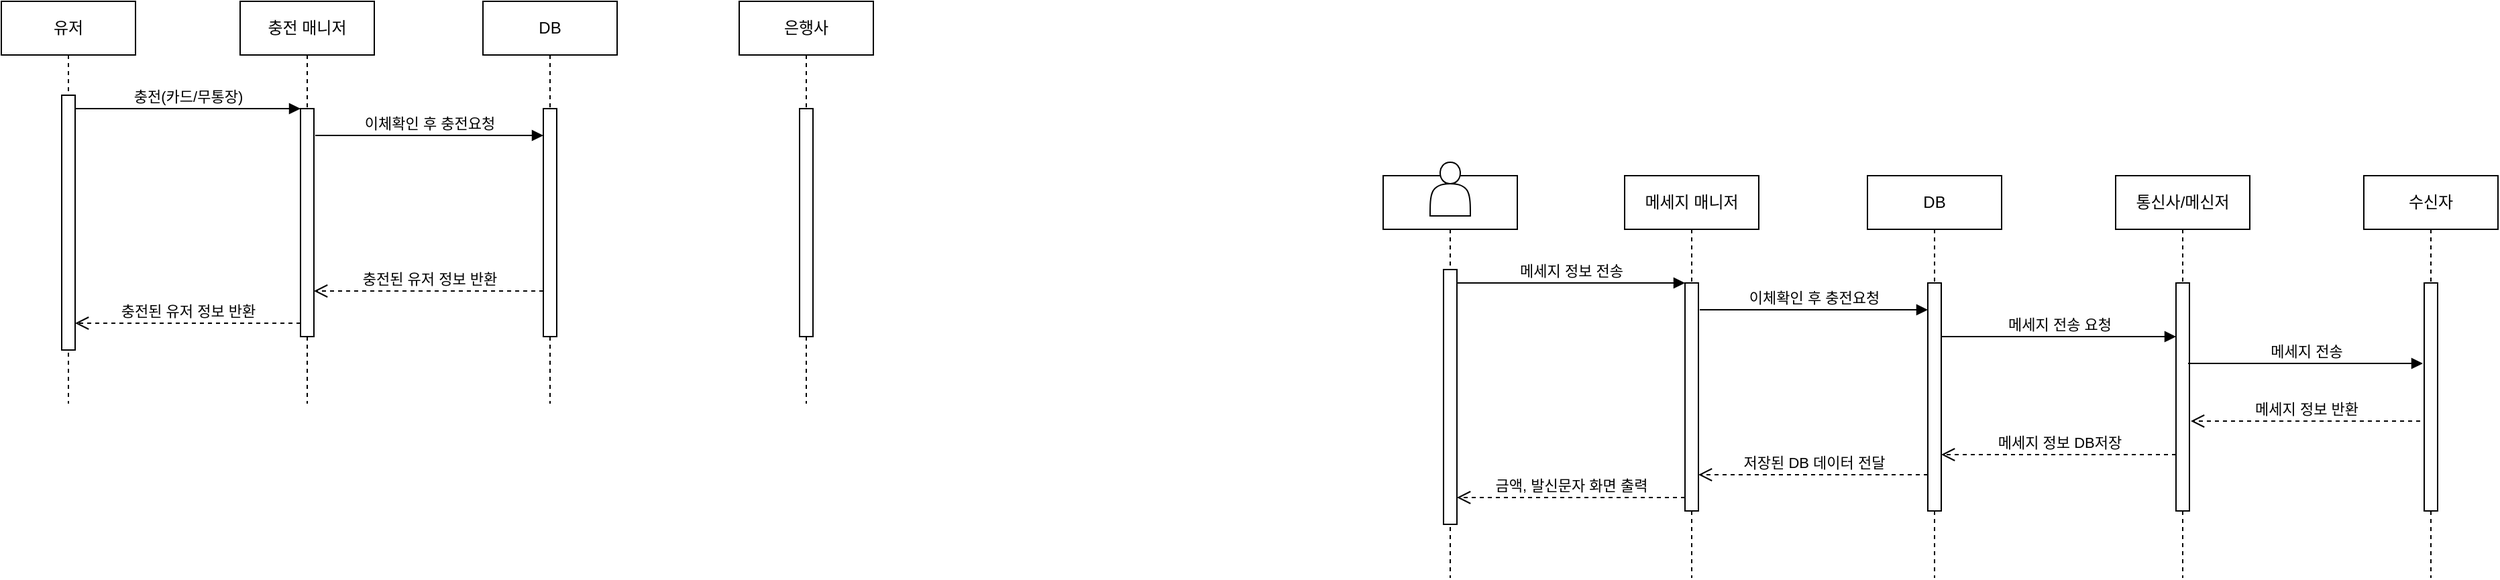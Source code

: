 <mxfile version="24.7.10">
  <diagram name="Page-1" id="2YBvvXClWsGukQMizWep">
    <mxGraphModel dx="1195" dy="630" grid="1" gridSize="10" guides="1" tooltips="1" connect="1" arrows="1" fold="1" page="1" pageScale="1" pageWidth="850" pageHeight="1100" math="0" shadow="0">
      <root>
        <mxCell id="0" />
        <mxCell id="1" parent="0" />
        <mxCell id="aM9ryv3xv72pqoxQDRHE-1" value="유저" style="shape=umlLifeline;perimeter=lifelinePerimeter;whiteSpace=wrap;html=1;container=0;dropTarget=0;collapsible=0;recursiveResize=0;outlineConnect=0;portConstraint=eastwest;newEdgeStyle={&quot;edgeStyle&quot;:&quot;elbowEdgeStyle&quot;,&quot;elbow&quot;:&quot;vertical&quot;,&quot;curved&quot;:0,&quot;rounded&quot;:0};" parent="1" vertex="1">
          <mxGeometry x="40" y="40" width="100" height="300" as="geometry" />
        </mxCell>
        <mxCell id="aM9ryv3xv72pqoxQDRHE-2" value="" style="html=1;points=[];perimeter=orthogonalPerimeter;outlineConnect=0;targetShapes=umlLifeline;portConstraint=eastwest;newEdgeStyle={&quot;edgeStyle&quot;:&quot;elbowEdgeStyle&quot;,&quot;elbow&quot;:&quot;vertical&quot;,&quot;curved&quot;:0,&quot;rounded&quot;:0};" parent="aM9ryv3xv72pqoxQDRHE-1" vertex="1">
          <mxGeometry x="45" y="70" width="10" height="190" as="geometry" />
        </mxCell>
        <mxCell id="aM9ryv3xv72pqoxQDRHE-5" value="충전 매니저" style="shape=umlLifeline;perimeter=lifelinePerimeter;whiteSpace=wrap;html=1;container=0;dropTarget=0;collapsible=0;recursiveResize=0;outlineConnect=0;portConstraint=eastwest;newEdgeStyle={&quot;edgeStyle&quot;:&quot;elbowEdgeStyle&quot;,&quot;elbow&quot;:&quot;vertical&quot;,&quot;curved&quot;:0,&quot;rounded&quot;:0};" parent="1" vertex="1">
          <mxGeometry x="218" y="40" width="100" height="300" as="geometry" />
        </mxCell>
        <mxCell id="aM9ryv3xv72pqoxQDRHE-6" value="" style="html=1;points=[];perimeter=orthogonalPerimeter;outlineConnect=0;targetShapes=umlLifeline;portConstraint=eastwest;newEdgeStyle={&quot;edgeStyle&quot;:&quot;elbowEdgeStyle&quot;,&quot;elbow&quot;:&quot;vertical&quot;,&quot;curved&quot;:0,&quot;rounded&quot;:0};" parent="aM9ryv3xv72pqoxQDRHE-5" vertex="1">
          <mxGeometry x="45" y="80" width="10" height="170" as="geometry" />
        </mxCell>
        <mxCell id="aM9ryv3xv72pqoxQDRHE-7" value="충전(카드/무통장)" style="html=1;verticalAlign=bottom;endArrow=block;edgeStyle=elbowEdgeStyle;elbow=vertical;curved=0;rounded=0;" parent="1" source="aM9ryv3xv72pqoxQDRHE-2" target="aM9ryv3xv72pqoxQDRHE-6" edge="1">
          <mxGeometry relative="1" as="geometry">
            <mxPoint x="195" y="130" as="sourcePoint" />
            <Array as="points">
              <mxPoint x="180" y="120" />
            </Array>
          </mxGeometry>
        </mxCell>
        <mxCell id="aM9ryv3xv72pqoxQDRHE-8" value="충전된 유저 정보 반환" style="html=1;verticalAlign=bottom;endArrow=open;dashed=1;endSize=8;edgeStyle=elbowEdgeStyle;elbow=vertical;curved=0;rounded=0;" parent="1" source="aM9ryv3xv72pqoxQDRHE-6" target="aM9ryv3xv72pqoxQDRHE-2" edge="1">
          <mxGeometry x="0.003" relative="1" as="geometry">
            <mxPoint x="195" y="205" as="targetPoint" />
            <Array as="points">
              <mxPoint x="190" y="280" />
            </Array>
            <mxPoint as="offset" />
          </mxGeometry>
        </mxCell>
        <mxCell id="Tjv81iqr0PNmTDWxDURf-2" value="DB" style="shape=umlLifeline;perimeter=lifelinePerimeter;whiteSpace=wrap;html=1;container=0;dropTarget=0;collapsible=0;recursiveResize=0;outlineConnect=0;portConstraint=eastwest;newEdgeStyle={&quot;edgeStyle&quot;:&quot;elbowEdgeStyle&quot;,&quot;elbow&quot;:&quot;vertical&quot;,&quot;curved&quot;:0,&quot;rounded&quot;:0};" vertex="1" parent="1">
          <mxGeometry x="399" y="40" width="100" height="300" as="geometry" />
        </mxCell>
        <mxCell id="Tjv81iqr0PNmTDWxDURf-3" value="" style="html=1;points=[];perimeter=orthogonalPerimeter;outlineConnect=0;targetShapes=umlLifeline;portConstraint=eastwest;newEdgeStyle={&quot;edgeStyle&quot;:&quot;elbowEdgeStyle&quot;,&quot;elbow&quot;:&quot;vertical&quot;,&quot;curved&quot;:0,&quot;rounded&quot;:0};" vertex="1" parent="Tjv81iqr0PNmTDWxDURf-2">
          <mxGeometry x="45" y="80" width="10" height="170" as="geometry" />
        </mxCell>
        <mxCell id="Tjv81iqr0PNmTDWxDURf-4" value="이체확인 후 충전요청" style="html=1;verticalAlign=bottom;endArrow=block;edgeStyle=elbowEdgeStyle;elbow=vertical;curved=0;rounded=0;" edge="1" parent="1">
          <mxGeometry relative="1" as="geometry">
            <mxPoint x="274" y="140" as="sourcePoint" />
            <Array as="points">
              <mxPoint x="359" y="140" />
            </Array>
            <mxPoint x="444" y="140" as="targetPoint" />
          </mxGeometry>
        </mxCell>
        <mxCell id="Tjv81iqr0PNmTDWxDURf-8" value="충전된 유저 정보 반환" style="html=1;verticalAlign=bottom;endArrow=open;dashed=1;endSize=8;edgeStyle=elbowEdgeStyle;elbow=vertical;curved=0;rounded=0;" edge="1" parent="1">
          <mxGeometry relative="1" as="geometry">
            <mxPoint x="273" y="256" as="targetPoint" />
            <Array as="points">
              <mxPoint x="373" y="256" />
            </Array>
            <mxPoint x="444" y="256" as="sourcePoint" />
          </mxGeometry>
        </mxCell>
        <mxCell id="Tjv81iqr0PNmTDWxDURf-9" value="유저" style="shape=umlLifeline;perimeter=lifelinePerimeter;whiteSpace=wrap;html=1;container=0;dropTarget=0;collapsible=0;recursiveResize=0;outlineConnect=0;portConstraint=eastwest;newEdgeStyle={&quot;edgeStyle&quot;:&quot;elbowEdgeStyle&quot;,&quot;elbow&quot;:&quot;vertical&quot;,&quot;curved&quot;:0,&quot;rounded&quot;:0};" vertex="1" parent="1">
          <mxGeometry x="1070" y="170" width="100" height="300" as="geometry" />
        </mxCell>
        <mxCell id="Tjv81iqr0PNmTDWxDURf-10" value="" style="html=1;points=[];perimeter=orthogonalPerimeter;outlineConnect=0;targetShapes=umlLifeline;portConstraint=eastwest;newEdgeStyle={&quot;edgeStyle&quot;:&quot;elbowEdgeStyle&quot;,&quot;elbow&quot;:&quot;vertical&quot;,&quot;curved&quot;:0,&quot;rounded&quot;:0};" vertex="1" parent="Tjv81iqr0PNmTDWxDURf-9">
          <mxGeometry x="45" y="70" width="10" height="190" as="geometry" />
        </mxCell>
        <mxCell id="Tjv81iqr0PNmTDWxDURf-11" value="메세지 매니저" style="shape=umlLifeline;perimeter=lifelinePerimeter;whiteSpace=wrap;html=1;container=0;dropTarget=0;collapsible=0;recursiveResize=0;outlineConnect=0;portConstraint=eastwest;newEdgeStyle={&quot;edgeStyle&quot;:&quot;elbowEdgeStyle&quot;,&quot;elbow&quot;:&quot;vertical&quot;,&quot;curved&quot;:0,&quot;rounded&quot;:0};" vertex="1" parent="1">
          <mxGeometry x="1250" y="170" width="100" height="300" as="geometry" />
        </mxCell>
        <mxCell id="Tjv81iqr0PNmTDWxDURf-12" value="" style="html=1;points=[];perimeter=orthogonalPerimeter;outlineConnect=0;targetShapes=umlLifeline;portConstraint=eastwest;newEdgeStyle={&quot;edgeStyle&quot;:&quot;elbowEdgeStyle&quot;,&quot;elbow&quot;:&quot;vertical&quot;,&quot;curved&quot;:0,&quot;rounded&quot;:0};" vertex="1" parent="Tjv81iqr0PNmTDWxDURf-11">
          <mxGeometry x="45" y="80" width="10" height="170" as="geometry" />
        </mxCell>
        <mxCell id="Tjv81iqr0PNmTDWxDURf-13" value="메세지 정보 전송" style="html=1;verticalAlign=bottom;endArrow=block;edgeStyle=elbowEdgeStyle;elbow=vertical;curved=0;rounded=0;" edge="1" parent="1" source="Tjv81iqr0PNmTDWxDURf-10" target="Tjv81iqr0PNmTDWxDURf-12">
          <mxGeometry relative="1" as="geometry">
            <mxPoint x="1225" y="260" as="sourcePoint" />
            <Array as="points">
              <mxPoint x="1210" y="250" />
            </Array>
          </mxGeometry>
        </mxCell>
        <mxCell id="Tjv81iqr0PNmTDWxDURf-14" value="금액, 발신문자 화면 출력" style="html=1;verticalAlign=bottom;endArrow=open;dashed=1;endSize=8;edgeStyle=elbowEdgeStyle;elbow=vertical;curved=0;rounded=0;" edge="1" parent="1" source="Tjv81iqr0PNmTDWxDURf-12" target="Tjv81iqr0PNmTDWxDURf-10">
          <mxGeometry x="0.003" relative="1" as="geometry">
            <mxPoint x="1225" y="335" as="targetPoint" />
            <Array as="points">
              <mxPoint x="1220" y="410" />
            </Array>
            <mxPoint as="offset" />
          </mxGeometry>
        </mxCell>
        <mxCell id="Tjv81iqr0PNmTDWxDURf-15" value="DB" style="shape=umlLifeline;perimeter=lifelinePerimeter;whiteSpace=wrap;html=1;container=0;dropTarget=0;collapsible=0;recursiveResize=0;outlineConnect=0;portConstraint=eastwest;newEdgeStyle={&quot;edgeStyle&quot;:&quot;elbowEdgeStyle&quot;,&quot;elbow&quot;:&quot;vertical&quot;,&quot;curved&quot;:0,&quot;rounded&quot;:0};" vertex="1" parent="1">
          <mxGeometry x="1431" y="170" width="100" height="300" as="geometry" />
        </mxCell>
        <mxCell id="Tjv81iqr0PNmTDWxDURf-16" value="" style="html=1;points=[];perimeter=orthogonalPerimeter;outlineConnect=0;targetShapes=umlLifeline;portConstraint=eastwest;newEdgeStyle={&quot;edgeStyle&quot;:&quot;elbowEdgeStyle&quot;,&quot;elbow&quot;:&quot;vertical&quot;,&quot;curved&quot;:0,&quot;rounded&quot;:0};" vertex="1" parent="Tjv81iqr0PNmTDWxDURf-15">
          <mxGeometry x="45" y="80" width="10" height="170" as="geometry" />
        </mxCell>
        <mxCell id="Tjv81iqr0PNmTDWxDURf-17" value="이체확인 후 충전요청" style="html=1;verticalAlign=bottom;endArrow=block;edgeStyle=elbowEdgeStyle;elbow=vertical;curved=0;rounded=0;" edge="1" parent="1">
          <mxGeometry relative="1" as="geometry">
            <mxPoint x="1306" y="270" as="sourcePoint" />
            <Array as="points">
              <mxPoint x="1391" y="270" />
            </Array>
            <mxPoint x="1476" y="270" as="targetPoint" />
          </mxGeometry>
        </mxCell>
        <mxCell id="Tjv81iqr0PNmTDWxDURf-18" value="저장된 DB 데이터 전달" style="html=1;verticalAlign=bottom;endArrow=open;dashed=1;endSize=8;edgeStyle=elbowEdgeStyle;elbow=vertical;curved=0;rounded=0;" edge="1" parent="1">
          <mxGeometry relative="1" as="geometry">
            <mxPoint x="1305" y="393" as="targetPoint" />
            <Array as="points">
              <mxPoint x="1405" y="393" />
            </Array>
            <mxPoint x="1476" y="393" as="sourcePoint" />
          </mxGeometry>
        </mxCell>
        <mxCell id="Tjv81iqr0PNmTDWxDURf-19" value="통신사/메신저" style="shape=umlLifeline;perimeter=lifelinePerimeter;whiteSpace=wrap;html=1;container=0;dropTarget=0;collapsible=0;recursiveResize=0;outlineConnect=0;portConstraint=eastwest;newEdgeStyle={&quot;edgeStyle&quot;:&quot;elbowEdgeStyle&quot;,&quot;elbow&quot;:&quot;vertical&quot;,&quot;curved&quot;:0,&quot;rounded&quot;:0};" vertex="1" parent="1">
          <mxGeometry x="1616" y="170" width="100" height="300" as="geometry" />
        </mxCell>
        <mxCell id="Tjv81iqr0PNmTDWxDURf-20" value="" style="html=1;points=[];perimeter=orthogonalPerimeter;outlineConnect=0;targetShapes=umlLifeline;portConstraint=eastwest;newEdgeStyle={&quot;edgeStyle&quot;:&quot;elbowEdgeStyle&quot;,&quot;elbow&quot;:&quot;vertical&quot;,&quot;curved&quot;:0,&quot;rounded&quot;:0};" vertex="1" parent="Tjv81iqr0PNmTDWxDURf-19">
          <mxGeometry x="45" y="80" width="10" height="170" as="geometry" />
        </mxCell>
        <mxCell id="Tjv81iqr0PNmTDWxDURf-21" value="" style="shape=actor;whiteSpace=wrap;html=1;" vertex="1" parent="1">
          <mxGeometry x="1105" y="160" width="30" height="40" as="geometry" />
        </mxCell>
        <mxCell id="Tjv81iqr0PNmTDWxDURf-22" value="메세지 전송 요청" style="html=1;verticalAlign=bottom;endArrow=block;edgeStyle=elbowEdgeStyle;elbow=vertical;curved=0;rounded=0;" edge="1" parent="1">
          <mxGeometry relative="1" as="geometry">
            <mxPoint x="1486" y="290" as="sourcePoint" />
            <Array as="points">
              <mxPoint x="1575" y="290" />
            </Array>
            <mxPoint x="1661" y="290" as="targetPoint" />
          </mxGeometry>
        </mxCell>
        <mxCell id="Tjv81iqr0PNmTDWxDURf-23" value="수신자" style="shape=umlLifeline;perimeter=lifelinePerimeter;whiteSpace=wrap;html=1;container=0;dropTarget=0;collapsible=0;recursiveResize=0;outlineConnect=0;portConstraint=eastwest;newEdgeStyle={&quot;edgeStyle&quot;:&quot;elbowEdgeStyle&quot;,&quot;elbow&quot;:&quot;vertical&quot;,&quot;curved&quot;:0,&quot;rounded&quot;:0};" vertex="1" parent="1">
          <mxGeometry x="1801" y="170" width="100" height="300" as="geometry" />
        </mxCell>
        <mxCell id="Tjv81iqr0PNmTDWxDURf-24" value="" style="html=1;points=[];perimeter=orthogonalPerimeter;outlineConnect=0;targetShapes=umlLifeline;portConstraint=eastwest;newEdgeStyle={&quot;edgeStyle&quot;:&quot;elbowEdgeStyle&quot;,&quot;elbow&quot;:&quot;vertical&quot;,&quot;curved&quot;:0,&quot;rounded&quot;:0};" vertex="1" parent="Tjv81iqr0PNmTDWxDURf-23">
          <mxGeometry x="45" y="80" width="10" height="170" as="geometry" />
        </mxCell>
        <mxCell id="Tjv81iqr0PNmTDWxDURf-25" value="메세지 전송" style="html=1;verticalAlign=bottom;endArrow=block;edgeStyle=elbowEdgeStyle;elbow=vertical;curved=0;rounded=0;" edge="1" parent="1">
          <mxGeometry relative="1" as="geometry">
            <mxPoint x="1670" y="310" as="sourcePoint" />
            <Array as="points">
              <mxPoint x="1759" y="310" />
            </Array>
            <mxPoint x="1845" y="310" as="targetPoint" />
          </mxGeometry>
        </mxCell>
        <mxCell id="Tjv81iqr0PNmTDWxDURf-26" value="메세지 정보 반환" style="html=1;verticalAlign=bottom;endArrow=open;dashed=1;endSize=8;edgeStyle=elbowEdgeStyle;elbow=vertical;curved=0;rounded=0;" edge="1" parent="1">
          <mxGeometry relative="1" as="geometry">
            <mxPoint x="1672" y="353" as="targetPoint" />
            <Array as="points">
              <mxPoint x="1772" y="353" />
            </Array>
            <mxPoint x="1843" y="353" as="sourcePoint" />
          </mxGeometry>
        </mxCell>
        <mxCell id="Tjv81iqr0PNmTDWxDURf-27" value="메세지 정보 DB저장" style="html=1;verticalAlign=bottom;endArrow=open;dashed=1;endSize=8;edgeStyle=elbowEdgeStyle;elbow=vertical;curved=0;rounded=0;" edge="1" parent="1">
          <mxGeometry relative="1" as="geometry">
            <mxPoint x="1486" y="378" as="targetPoint" />
            <Array as="points">
              <mxPoint x="1590" y="378" />
            </Array>
            <mxPoint x="1661" y="378" as="sourcePoint" />
          </mxGeometry>
        </mxCell>
        <mxCell id="Tjv81iqr0PNmTDWxDURf-29" value="은행사" style="shape=umlLifeline;perimeter=lifelinePerimeter;whiteSpace=wrap;html=1;container=0;dropTarget=0;collapsible=0;recursiveResize=0;outlineConnect=0;portConstraint=eastwest;newEdgeStyle={&quot;edgeStyle&quot;:&quot;elbowEdgeStyle&quot;,&quot;elbow&quot;:&quot;vertical&quot;,&quot;curved&quot;:0,&quot;rounded&quot;:0};" vertex="1" parent="1">
          <mxGeometry x="590" y="40" width="100" height="300" as="geometry" />
        </mxCell>
        <mxCell id="Tjv81iqr0PNmTDWxDURf-30" value="" style="html=1;points=[];perimeter=orthogonalPerimeter;outlineConnect=0;targetShapes=umlLifeline;portConstraint=eastwest;newEdgeStyle={&quot;edgeStyle&quot;:&quot;elbowEdgeStyle&quot;,&quot;elbow&quot;:&quot;vertical&quot;,&quot;curved&quot;:0,&quot;rounded&quot;:0};" vertex="1" parent="Tjv81iqr0PNmTDWxDURf-29">
          <mxGeometry x="45" y="80" width="10" height="170" as="geometry" />
        </mxCell>
      </root>
    </mxGraphModel>
  </diagram>
</mxfile>
